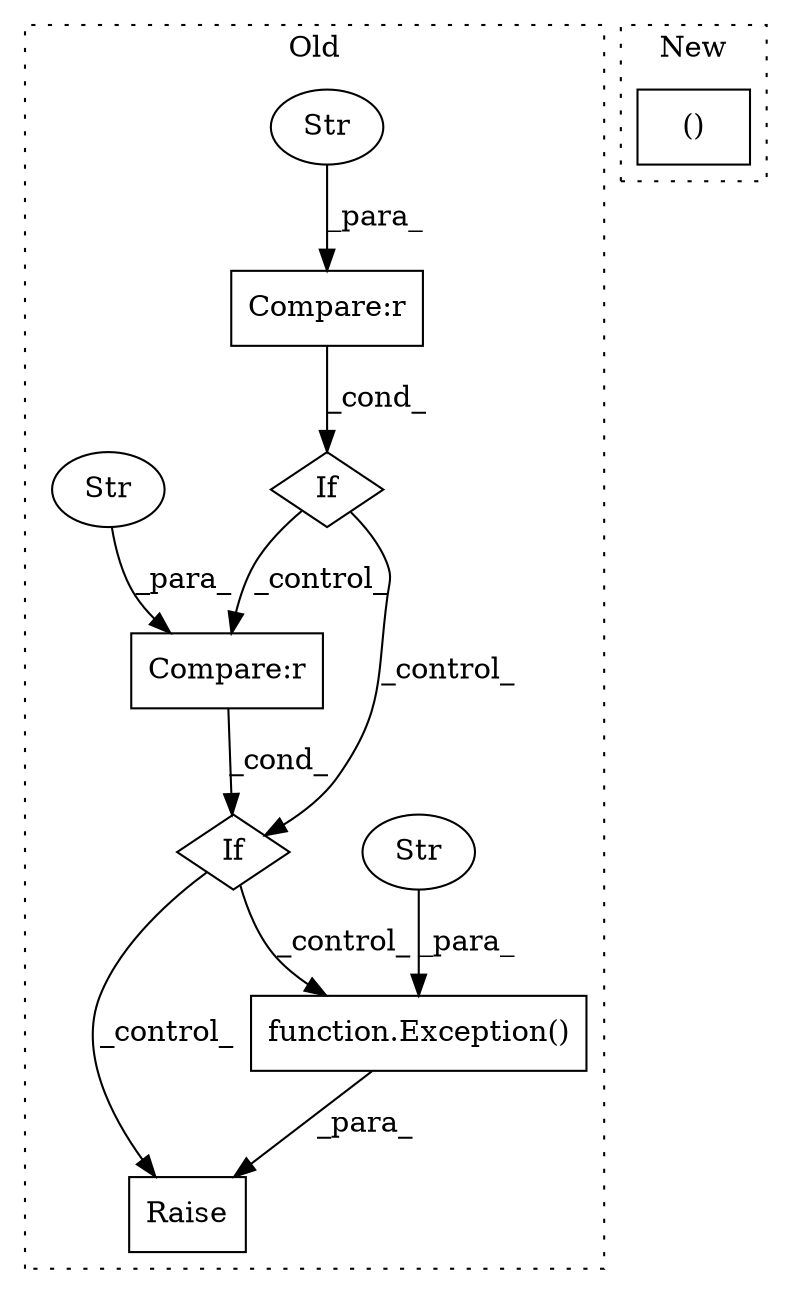 digraph G {
subgraph cluster0 {
1 [label="function.Exception()" a="75" s="1405,1473" l="10,1" shape="box"];
3 [label="Raise" a="91" s="1399" l="6" shape="box"];
4 [label="Str" a="66" s="1415" l="58" shape="ellipse"];
5 [label="If" a="96" s="1288" l="0" shape="diamond"];
6 [label="Compare:r" a="40" s="1288" l="36" shape="box"];
7 [label="Compare:r" a="40" s="1182" l="40" shape="box"];
8 [label="Str" a="66" s="1210" l="12" shape="ellipse"];
9 [label="If" a="96" s="1182" l="0" shape="diamond"];
10 [label="Str" a="66" s="1316" l="8" shape="ellipse"];
label = "Old";
style="dotted";
}
subgraph cluster1 {
2 [label="()" a="54" s="308" l="20" shape="box"];
label = "New";
style="dotted";
}
1 -> 3 [label="_para_"];
4 -> 1 [label="_para_"];
5 -> 1 [label="_control_"];
5 -> 3 [label="_control_"];
6 -> 5 [label="_cond_"];
7 -> 9 [label="_cond_"];
8 -> 7 [label="_para_"];
9 -> 6 [label="_control_"];
9 -> 5 [label="_control_"];
10 -> 6 [label="_para_"];
}